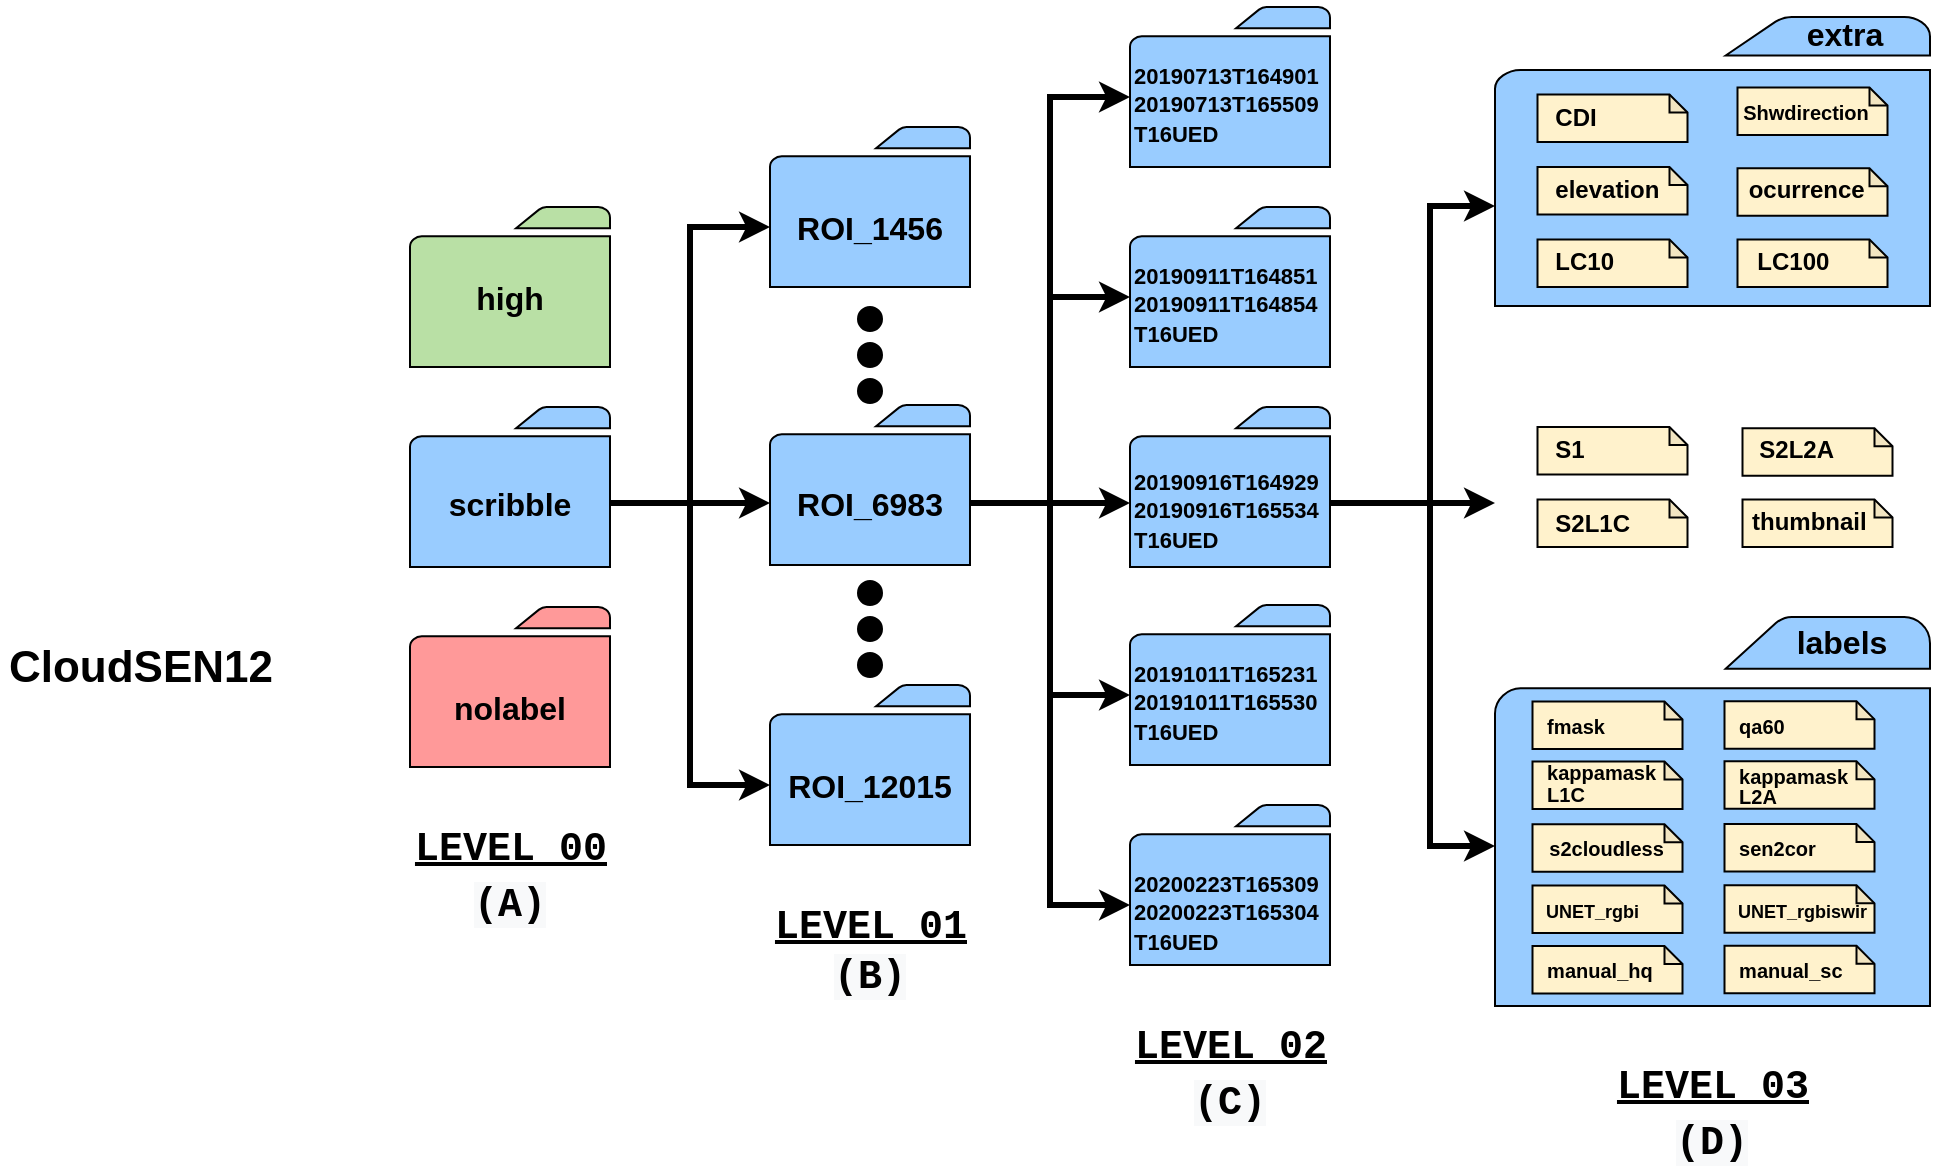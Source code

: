 <mxfile version="14.1.8" type="device"><diagram id="-4lWlswpCSrleMyqSLem" name="Page-1"><mxGraphModel dx="1422" dy="784" grid="1" gridSize="10" guides="1" tooltips="1" connect="1" arrows="1" fold="1" page="1" pageScale="1" pageWidth="850" pageHeight="1100" math="0" shadow="0"><root><mxCell id="0"/><mxCell id="1" parent="0"/><mxCell id="1Ip5LVg8c2wZy5R2RC12-1" value="" style="shape=image;verticalLabelPosition=bottom;labelBackgroundColor=#ffffff;verticalAlign=top;aspect=fixed;imageAspect=0;image=https://www.robots.ox.ac.uk/~vgg/data/vggsound/img/dataset.png;" vertex="1" parent="1"><mxGeometry x="45" y="245.5" width="140" height="140" as="geometry"/></mxCell><mxCell id="1Ip5LVg8c2wZy5R2RC12-3" value="" style="pointerEvents=1;shadow=0;dashed=0;html=1;labelPosition=center;verticalLabelPosition=bottom;verticalAlign=top;outlineConnect=0;align=center;shape=mxgraph.office.concepts.folder;fillColor=#B9E0A5;" vertex="1" parent="1"><mxGeometry x="250" y="180.5" width="100" height="80" as="geometry"/></mxCell><mxCell id="1Ip5LVg8c2wZy5R2RC12-4" value="" style="pointerEvents=1;shadow=0;dashed=0;html=1;labelPosition=center;verticalLabelPosition=bottom;verticalAlign=top;outlineConnect=0;align=center;shape=mxgraph.office.concepts.folder;fillColor=#99CCFF;" vertex="1" parent="1"><mxGeometry x="250" y="280.5" width="100" height="80" as="geometry"/></mxCell><mxCell id="1Ip5LVg8c2wZy5R2RC12-5" value="" style="pointerEvents=1;shadow=0;dashed=0;html=1;labelPosition=center;verticalLabelPosition=bottom;verticalAlign=top;outlineConnect=0;align=center;shape=mxgraph.office.concepts.folder;fillColor=#FF9999;" vertex="1" parent="1"><mxGeometry x="250" y="380.5" width="100" height="80" as="geometry"/></mxCell><mxCell id="1Ip5LVg8c2wZy5R2RC12-8" value="" style="pointerEvents=1;shadow=0;dashed=0;html=1;labelPosition=center;verticalLabelPosition=bottom;verticalAlign=top;outlineConnect=0;align=center;shape=mxgraph.office.concepts.folder;fillColor=#99CCFF;" vertex="1" parent="1"><mxGeometry x="430" y="140.5" width="100" height="80" as="geometry"/></mxCell><mxCell id="1Ip5LVg8c2wZy5R2RC12-9" value="" style="pointerEvents=1;shadow=0;dashed=0;html=1;labelPosition=center;verticalLabelPosition=bottom;verticalAlign=top;outlineConnect=0;align=center;shape=mxgraph.office.concepts.folder;fillColor=#99CCFF;" vertex="1" parent="1"><mxGeometry x="430" y="279.5" width="100" height="80" as="geometry"/></mxCell><mxCell id="1Ip5LVg8c2wZy5R2RC12-10" value="" style="pointerEvents=1;shadow=0;dashed=0;html=1;labelPosition=center;verticalLabelPosition=bottom;verticalAlign=top;outlineConnect=0;align=center;shape=mxgraph.office.concepts.folder;fillColor=#99CCFF;" vertex="1" parent="1"><mxGeometry x="430" y="419.5" width="100" height="80" as="geometry"/></mxCell><mxCell id="1Ip5LVg8c2wZy5R2RC12-12" value="" style="pointerEvents=1;shadow=0;dashed=0;html=1;labelPosition=center;verticalLabelPosition=bottom;verticalAlign=top;outlineConnect=0;align=center;shape=mxgraph.office.concepts.folder;fillColor=#99CCFF;" vertex="1" parent="1"><mxGeometry x="610" y="80.5" width="100" height="80" as="geometry"/></mxCell><mxCell id="1Ip5LVg8c2wZy5R2RC12-13" value="" style="pointerEvents=1;shadow=0;dashed=0;html=1;labelPosition=center;verticalLabelPosition=bottom;verticalAlign=top;outlineConnect=0;align=center;shape=mxgraph.office.concepts.folder;fillColor=#99CCFF;" vertex="1" parent="1"><mxGeometry x="610" y="180.5" width="100" height="80" as="geometry"/></mxCell><mxCell id="1Ip5LVg8c2wZy5R2RC12-14" value="" style="pointerEvents=1;shadow=0;dashed=0;html=1;labelPosition=center;verticalLabelPosition=bottom;verticalAlign=top;outlineConnect=0;align=center;shape=mxgraph.office.concepts.folder;fillColor=#99CCFF;" vertex="1" parent="1"><mxGeometry x="610" y="280.5" width="100" height="80" as="geometry"/></mxCell><mxCell id="1Ip5LVg8c2wZy5R2RC12-15" value="" style="pointerEvents=1;shadow=0;dashed=0;html=1;labelPosition=center;verticalLabelPosition=bottom;verticalAlign=top;outlineConnect=0;align=center;shape=mxgraph.office.concepts.folder;fillColor=#99CCFF;" vertex="1" parent="1"><mxGeometry x="610" y="379.5" width="100" height="80" as="geometry"/></mxCell><mxCell id="1Ip5LVg8c2wZy5R2RC12-16" value="" style="pointerEvents=1;shadow=0;dashed=0;html=1;labelPosition=center;verticalLabelPosition=bottom;verticalAlign=top;outlineConnect=0;align=center;shape=mxgraph.office.concepts.folder;fillColor=#99CCFF;" vertex="1" parent="1"><mxGeometry x="610" y="479.5" width="100" height="80" as="geometry"/></mxCell><mxCell id="1Ip5LVg8c2wZy5R2RC12-21" value="&lt;b&gt;&lt;font style=&quot;font-size: 16px&quot;&gt;high&lt;/font&gt;&lt;/b&gt;" style="text;html=1;strokeColor=none;fillColor=none;align=center;verticalAlign=middle;whiteSpace=wrap;rounded=0;" vertex="1" parent="1"><mxGeometry x="250" y="215.5" width="100" height="20" as="geometry"/></mxCell><mxCell id="1Ip5LVg8c2wZy5R2RC12-50" style="edgeStyle=orthogonalEdgeStyle;rounded=0;orthogonalLoop=1;jettySize=auto;html=1;exitX=1;exitY=0.5;exitDx=0;exitDy=0;entryX=0;entryY=0.5;entryDx=0;entryDy=0;strokeWidth=3;" edge="1" parent="1" source="1Ip5LVg8c2wZy5R2RC12-22" target="1Ip5LVg8c2wZy5R2RC12-24"><mxGeometry relative="1" as="geometry"/></mxCell><mxCell id="1Ip5LVg8c2wZy5R2RC12-52" style="edgeStyle=orthogonalEdgeStyle;rounded=0;orthogonalLoop=1;jettySize=auto;html=1;exitX=1;exitY=0.5;exitDx=0;exitDy=0;entryX=0;entryY=0.5;entryDx=0;entryDy=0;strokeWidth=3;" edge="1" parent="1" source="1Ip5LVg8c2wZy5R2RC12-22" target="1Ip5LVg8c2wZy5R2RC12-25"><mxGeometry relative="1" as="geometry"/></mxCell><mxCell id="1Ip5LVg8c2wZy5R2RC12-53" style="edgeStyle=orthogonalEdgeStyle;rounded=0;orthogonalLoop=1;jettySize=auto;html=1;exitX=1;exitY=0.5;exitDx=0;exitDy=0;entryX=0;entryY=0.5;entryDx=0;entryDy=0;strokeWidth=3;" edge="1" parent="1" source="1Ip5LVg8c2wZy5R2RC12-22" target="1Ip5LVg8c2wZy5R2RC12-27"><mxGeometry relative="1" as="geometry"/></mxCell><mxCell id="1Ip5LVg8c2wZy5R2RC12-22" value="&lt;b&gt;&lt;font style=&quot;font-size: 16px&quot;&gt;scribble&lt;/font&gt;&lt;/b&gt;" style="text;html=1;strokeColor=none;fillColor=none;align=center;verticalAlign=middle;whiteSpace=wrap;rounded=0;" vertex="1" parent="1"><mxGeometry x="250" y="318.5" width="100" height="20" as="geometry"/></mxCell><mxCell id="1Ip5LVg8c2wZy5R2RC12-23" value="&lt;b&gt;&lt;font style=&quot;font-size: 16px&quot;&gt;nolabel&lt;/font&gt;&lt;/b&gt;" style="text;html=1;strokeColor=none;fillColor=none;align=center;verticalAlign=middle;whiteSpace=wrap;rounded=0;" vertex="1" parent="1"><mxGeometry x="250" y="420.5" width="100" height="20" as="geometry"/></mxCell><mxCell id="1Ip5LVg8c2wZy5R2RC12-24" value="&lt;b&gt;&lt;font style=&quot;font-size: 16px&quot;&gt;ROI_1456&lt;/font&gt;&lt;/b&gt;" style="text;html=1;strokeColor=none;fillColor=none;align=center;verticalAlign=middle;whiteSpace=wrap;rounded=0;" vertex="1" parent="1"><mxGeometry x="430" y="180.5" width="100" height="20" as="geometry"/></mxCell><mxCell id="1Ip5LVg8c2wZy5R2RC12-49" style="edgeStyle=orthogonalEdgeStyle;rounded=0;orthogonalLoop=1;jettySize=auto;html=1;exitX=1;exitY=0.5;exitDx=0;exitDy=0;entryX=0;entryY=0.5;entryDx=0;entryDy=0;strokeWidth=3;" edge="1" parent="1" source="1Ip5LVg8c2wZy5R2RC12-25" target="1Ip5LVg8c2wZy5R2RC12-44"><mxGeometry relative="1" as="geometry"/></mxCell><mxCell id="1Ip5LVg8c2wZy5R2RC12-54" style="edgeStyle=orthogonalEdgeStyle;rounded=0;orthogonalLoop=1;jettySize=auto;html=1;exitX=1;exitY=0.5;exitDx=0;exitDy=0;entryX=0;entryY=0.5;entryDx=0;entryDy=0;strokeWidth=3;" edge="1" parent="1" source="1Ip5LVg8c2wZy5R2RC12-25" target="1Ip5LVg8c2wZy5R2RC12-45"><mxGeometry relative="1" as="geometry"/></mxCell><mxCell id="1Ip5LVg8c2wZy5R2RC12-55" style="edgeStyle=orthogonalEdgeStyle;rounded=0;orthogonalLoop=1;jettySize=auto;html=1;exitX=1;exitY=0.5;exitDx=0;exitDy=0;entryX=0;entryY=0.5;entryDx=0;entryDy=0;strokeWidth=3;" edge="1" parent="1" source="1Ip5LVg8c2wZy5R2RC12-25" target="1Ip5LVg8c2wZy5R2RC12-46"><mxGeometry relative="1" as="geometry"/></mxCell><mxCell id="1Ip5LVg8c2wZy5R2RC12-56" style="edgeStyle=orthogonalEdgeStyle;rounded=0;orthogonalLoop=1;jettySize=auto;html=1;exitX=1;exitY=0.5;exitDx=0;exitDy=0;entryX=0;entryY=0.5;entryDx=0;entryDy=0;strokeWidth=3;" edge="1" parent="1" source="1Ip5LVg8c2wZy5R2RC12-25" target="1Ip5LVg8c2wZy5R2RC12-47"><mxGeometry relative="1" as="geometry"/></mxCell><mxCell id="1Ip5LVg8c2wZy5R2RC12-57" style="edgeStyle=orthogonalEdgeStyle;rounded=0;orthogonalLoop=1;jettySize=auto;html=1;exitX=1;exitY=0.5;exitDx=0;exitDy=0;entryX=0;entryY=0.5;entryDx=0;entryDy=0;strokeWidth=3;" edge="1" parent="1" source="1Ip5LVg8c2wZy5R2RC12-25" target="1Ip5LVg8c2wZy5R2RC12-48"><mxGeometry relative="1" as="geometry"/></mxCell><mxCell id="1Ip5LVg8c2wZy5R2RC12-25" value="&lt;b&gt;&lt;font style=&quot;font-size: 16px&quot;&gt;ROI_&lt;/font&gt;&lt;/b&gt;&lt;span style=&quot;font-size: 16px&quot;&gt;&lt;b&gt;6983&lt;/b&gt;&lt;/span&gt;" style="text;html=1;strokeColor=none;fillColor=none;align=center;verticalAlign=middle;whiteSpace=wrap;rounded=0;" vertex="1" parent="1"><mxGeometry x="430" y="318.5" width="100" height="20" as="geometry"/></mxCell><mxCell id="1Ip5LVg8c2wZy5R2RC12-27" value="&lt;b&gt;&lt;font style=&quot;font-size: 16px&quot;&gt;ROI_&lt;/font&gt;&lt;/b&gt;&lt;span style=&quot;font-size: 16px&quot;&gt;&lt;b&gt;12015&lt;/b&gt;&lt;/span&gt;" style="text;html=1;strokeColor=none;fillColor=none;align=center;verticalAlign=middle;whiteSpace=wrap;rounded=0;" vertex="1" parent="1"><mxGeometry x="430" y="459.5" width="100" height="20" as="geometry"/></mxCell><mxCell id="1Ip5LVg8c2wZy5R2RC12-28" value="" style="ellipse;whiteSpace=wrap;html=1;aspect=fixed;strokeColor=#000000;fillColor=#000000;" vertex="1" parent="1"><mxGeometry x="474" y="230.5" width="12" height="12" as="geometry"/></mxCell><mxCell id="1Ip5LVg8c2wZy5R2RC12-29" value="" style="ellipse;whiteSpace=wrap;html=1;aspect=fixed;strokeColor=#000000;fillColor=#000000;" vertex="1" parent="1"><mxGeometry x="474" y="248.5" width="12" height="12" as="geometry"/></mxCell><mxCell id="1Ip5LVg8c2wZy5R2RC12-30" value="" style="ellipse;whiteSpace=wrap;html=1;aspect=fixed;strokeColor=#000000;fillColor=#000000;" vertex="1" parent="1"><mxGeometry x="474" y="266.5" width="12" height="12" as="geometry"/></mxCell><mxCell id="1Ip5LVg8c2wZy5R2RC12-31" value="" style="ellipse;whiteSpace=wrap;html=1;aspect=fixed;strokeColor=#000000;fillColor=#000000;" vertex="1" parent="1"><mxGeometry x="474" y="367.5" width="12" height="12" as="geometry"/></mxCell><mxCell id="1Ip5LVg8c2wZy5R2RC12-32" value="" style="ellipse;whiteSpace=wrap;html=1;aspect=fixed;strokeColor=#000000;fillColor=#000000;" vertex="1" parent="1"><mxGeometry x="474" y="385.5" width="12" height="12" as="geometry"/></mxCell><mxCell id="1Ip5LVg8c2wZy5R2RC12-33" value="" style="ellipse;whiteSpace=wrap;html=1;aspect=fixed;strokeColor=#000000;fillColor=#000000;" vertex="1" parent="1"><mxGeometry x="474" y="403.5" width="12" height="12" as="geometry"/></mxCell><mxCell id="1Ip5LVg8c2wZy5R2RC12-44" value="&lt;font style=&quot;font-size: 11px&quot;&gt;20190713T164901&lt;br&gt;20190713T165509&lt;br&gt;T16UED&lt;/font&gt;" style="text;whiteSpace=wrap;html=1;fontStyle=1" vertex="1" parent="1"><mxGeometry x="610" y="100.5" width="110" height="50" as="geometry"/></mxCell><mxCell id="1Ip5LVg8c2wZy5R2RC12-45" value="&lt;span style=&quot;font-size: 11px&quot;&gt;20190911T164851&lt;br&gt;20190911T164854&lt;br&gt;T16UED&lt;/span&gt;" style="text;whiteSpace=wrap;html=1;fontStyle=1" vertex="1" parent="1"><mxGeometry x="610" y="200.5" width="110" height="50" as="geometry"/></mxCell><mxCell id="1Ip5LVg8c2wZy5R2RC12-127" style="edgeStyle=orthogonalEdgeStyle;rounded=0;orthogonalLoop=1;jettySize=auto;html=1;exitX=1;exitY=0.5;exitDx=0;exitDy=0;strokeWidth=3;" edge="1" parent="1" source="1Ip5LVg8c2wZy5R2RC12-46" target="1Ip5LVg8c2wZy5R2RC12-58"><mxGeometry relative="1" as="geometry"><Array as="points"><mxPoint x="760" y="329"/><mxPoint x="760" y="180"/></Array></mxGeometry></mxCell><mxCell id="1Ip5LVg8c2wZy5R2RC12-128" style="edgeStyle=orthogonalEdgeStyle;rounded=0;orthogonalLoop=1;jettySize=auto;html=1;exitX=1;exitY=0.5;exitDx=0;exitDy=0;strokeWidth=3;" edge="1" parent="1" source="1Ip5LVg8c2wZy5R2RC12-46" target="1Ip5LVg8c2wZy5R2RC12-60"><mxGeometry relative="1" as="geometry"><Array as="points"><mxPoint x="760" y="329"/><mxPoint x="760" y="500"/></Array></mxGeometry></mxCell><mxCell id="1Ip5LVg8c2wZy5R2RC12-137" style="edgeStyle=orthogonalEdgeStyle;rounded=0;orthogonalLoop=1;jettySize=auto;html=1;exitX=1;exitY=0.5;exitDx=0;exitDy=0;strokeWidth=3;" edge="1" parent="1" source="1Ip5LVg8c2wZy5R2RC12-46"><mxGeometry relative="1" as="geometry"><mxPoint x="792.5" y="328.5" as="targetPoint"/></mxGeometry></mxCell><mxCell id="1Ip5LVg8c2wZy5R2RC12-46" value="&lt;span style=&quot;font-size: 11px&quot;&gt;20190916T164929&lt;br&gt;20190916T165534&lt;br&gt;T16UED&lt;/span&gt;" style="text;whiteSpace=wrap;html=1;fontStyle=1" vertex="1" parent="1"><mxGeometry x="610" y="303.5" width="100" height="50" as="geometry"/></mxCell><mxCell id="1Ip5LVg8c2wZy5R2RC12-47" value="&lt;span style=&quot;font-size: 11px&quot;&gt;20191011T165231&lt;br&gt;20191011T165530&lt;br&gt;T16UED&lt;/span&gt;" style="text;whiteSpace=wrap;html=1;fontStyle=1" vertex="1" parent="1"><mxGeometry x="610" y="399.5" width="110" height="50" as="geometry"/></mxCell><mxCell id="1Ip5LVg8c2wZy5R2RC12-48" value="&lt;span style=&quot;font-size: 11px&quot;&gt;20200223T165309&lt;br&gt;20200223T165304&lt;br&gt;T16UED&lt;/span&gt;" style="text;whiteSpace=wrap;html=1;fontStyle=1" vertex="1" parent="1"><mxGeometry x="610" y="504.5" width="110" height="50" as="geometry"/></mxCell><mxCell id="1Ip5LVg8c2wZy5R2RC12-58" value="" style="pointerEvents=1;shadow=0;dashed=0;html=1;labelPosition=center;verticalLabelPosition=bottom;verticalAlign=top;outlineConnect=0;align=center;shape=mxgraph.office.concepts.folder;fillColor=#99CCFF;" vertex="1" parent="1"><mxGeometry x="792.5" y="85.5" width="217.5" height="144.5" as="geometry"/></mxCell><mxCell id="1Ip5LVg8c2wZy5R2RC12-59" value="&lt;font style=&quot;font-size: 16px&quot;&gt;extra&lt;/font&gt;" style="text;whiteSpace=wrap;html=1;fontStyle=1;align=center;" vertex="1" parent="1"><mxGeometry x="920" y="77.5" width="95" height="29.5" as="geometry"/></mxCell><mxCell id="1Ip5LVg8c2wZy5R2RC12-60" value="" style="pointerEvents=1;shadow=0;dashed=0;html=1;labelPosition=center;verticalLabelPosition=bottom;verticalAlign=top;outlineConnect=0;align=center;shape=mxgraph.office.concepts.folder;fillColor=#99CCFF;" vertex="1" parent="1"><mxGeometry x="792.5" y="385.5" width="217.5" height="194.5" as="geometry"/></mxCell><mxCell id="1Ip5LVg8c2wZy5R2RC12-61" value="&lt;font style=&quot;font-size: 16px&quot;&gt;labels&lt;/font&gt;" style="text;whiteSpace=wrap;html=1;fontStyle=1;align=center;" vertex="1" parent="1"><mxGeometry x="920.5" y="381.5" width="89.75" height="27.5" as="geometry"/></mxCell><mxCell id="1Ip5LVg8c2wZy5R2RC12-62" value="" style="shape=note;whiteSpace=wrap;html=1;backgroundOutline=1;darkOpacity=0.05;fillColor=#fff2cc;size=9;" vertex="1" parent="1"><mxGeometry x="813.75" y="290.5" width="75" height="23.75" as="geometry"/></mxCell><mxCell id="1Ip5LVg8c2wZy5R2RC12-69" value="&lt;font style=&quot;font-size: 12px&quot;&gt;&amp;nbsp; S1&lt;/font&gt;" style="text;whiteSpace=wrap;html=1;fontStyle=1;align=left;verticalAlign=middle;" vertex="1" parent="1"><mxGeometry x="813.75" y="290.5" width="50" height="23.75" as="geometry"/></mxCell><mxCell id="1Ip5LVg8c2wZy5R2RC12-79" value="" style="shape=note;whiteSpace=wrap;html=1;backgroundOutline=1;darkOpacity=0.05;fillColor=#fff2cc;size=9;" vertex="1" parent="1"><mxGeometry x="813.75" y="326.75" width="75" height="23.75" as="geometry"/></mxCell><mxCell id="1Ip5LVg8c2wZy5R2RC12-80" value="" style="shape=note;whiteSpace=wrap;html=1;backgroundOutline=1;darkOpacity=0.05;fillColor=#fff2cc;size=9;" vertex="1" parent="1"><mxGeometry x="916.25" y="291.12" width="75" height="23.75" as="geometry"/></mxCell><mxCell id="1Ip5LVg8c2wZy5R2RC12-81" value="" style="shape=note;whiteSpace=wrap;html=1;backgroundOutline=1;darkOpacity=0.05;fillColor=#fff2cc;size=9;" vertex="1" parent="1"><mxGeometry x="916.25" y="326.75" width="75" height="23.75" as="geometry"/></mxCell><mxCell id="1Ip5LVg8c2wZy5R2RC12-70" value="&lt;font style=&quot;font-size: 12px&quot;&gt;&amp;nbsp; S2L1C&lt;/font&gt;" style="text;whiteSpace=wrap;html=1;fontStyle=1;align=left;verticalAlign=middle;" vertex="1" parent="1"><mxGeometry x="813.75" y="327.81" width="75" height="21.62" as="geometry"/></mxCell><mxCell id="1Ip5LVg8c2wZy5R2RC12-82" value="&lt;font style=&quot;font-size: 12px&quot;&gt;&amp;nbsp; S2L2A&lt;/font&gt;" style="text;whiteSpace=wrap;html=1;fontStyle=1;align=left;verticalAlign=middle;" vertex="1" parent="1"><mxGeometry x="916.25" y="291.12" width="75" height="21.62" as="geometry"/></mxCell><mxCell id="1Ip5LVg8c2wZy5R2RC12-72" value="&lt;font style=&quot;font-size: 12px&quot;&gt;&amp;nbsp;thumbnail&lt;/font&gt;" style="text;whiteSpace=wrap;html=1;fontStyle=1;align=center;verticalAlign=middle;" vertex="1" parent="1"><mxGeometry x="917.5" y="328.12" width="60" height="20" as="geometry"/></mxCell><mxCell id="1Ip5LVg8c2wZy5R2RC12-85" value="" style="shape=note;whiteSpace=wrap;html=1;backgroundOutline=1;darkOpacity=0.05;fillColor=#fff2cc;size=9;" vertex="1" parent="1"><mxGeometry x="813.75" y="124.25" width="75" height="23.75" as="geometry"/></mxCell><mxCell id="1Ip5LVg8c2wZy5R2RC12-86" value="&lt;font style=&quot;font-size: 12px&quot;&gt;&amp;nbsp; CDI&lt;/font&gt;" style="text;whiteSpace=wrap;html=1;fontStyle=1;align=left;verticalAlign=middle;" vertex="1" parent="1"><mxGeometry x="813.75" y="124.25" width="50" height="23.75" as="geometry"/></mxCell><mxCell id="1Ip5LVg8c2wZy5R2RC12-87" value="" style="shape=note;whiteSpace=wrap;html=1;backgroundOutline=1;darkOpacity=0.05;fillColor=#fff2cc;size=9;" vertex="1" parent="1"><mxGeometry x="813.75" y="160.5" width="75" height="23.75" as="geometry"/></mxCell><mxCell id="1Ip5LVg8c2wZy5R2RC12-88" value="" style="shape=note;whiteSpace=wrap;html=1;backgroundOutline=1;darkOpacity=0.05;fillColor=#fff2cc;size=9;" vertex="1" parent="1"><mxGeometry x="813.75" y="196.75" width="75" height="23.75" as="geometry"/></mxCell><mxCell id="1Ip5LVg8c2wZy5R2RC12-89" value="" style="shape=note;whiteSpace=wrap;html=1;backgroundOutline=1;darkOpacity=0.05;fillColor=#fff2cc;size=9;" vertex="1" parent="1"><mxGeometry x="913.75" y="120.75" width="75" height="23.75" as="geometry"/></mxCell><mxCell id="1Ip5LVg8c2wZy5R2RC12-90" value="&lt;font style=&quot;font-size: 12px&quot;&gt;&amp;nbsp; elevation&lt;/font&gt;" style="text;whiteSpace=wrap;html=1;fontStyle=1;align=left;verticalAlign=middle;" vertex="1" parent="1"><mxGeometry x="813.75" y="161.56" width="75" height="21.62" as="geometry"/></mxCell><mxCell id="1Ip5LVg8c2wZy5R2RC12-91" value="&lt;font style=&quot;font-size: 12px&quot;&gt;&amp;nbsp; LC10&lt;/font&gt;" style="text;whiteSpace=wrap;html=1;fontStyle=1;align=left;verticalAlign=middle;" vertex="1" parent="1"><mxGeometry x="813.75" y="196.75" width="75" height="21.62" as="geometry"/></mxCell><mxCell id="1Ip5LVg8c2wZy5R2RC12-92" value="&lt;font style=&quot;font-size: 10px&quot;&gt;Shwdirection&lt;/font&gt;" style="text;whiteSpace=wrap;html=1;fontStyle=1;align=center;verticalAlign=middle;" vertex="1" parent="1"><mxGeometry x="917.5" y="122.62" width="60" height="20" as="geometry"/></mxCell><mxCell id="1Ip5LVg8c2wZy5R2RC12-93" value="" style="shape=note;whiteSpace=wrap;html=1;backgroundOutline=1;darkOpacity=0.05;fillColor=#fff2cc;size=9;" vertex="1" parent="1"><mxGeometry x="913.75" y="161.12" width="75" height="23.75" as="geometry"/></mxCell><mxCell id="1Ip5LVg8c2wZy5R2RC12-94" value="" style="shape=note;whiteSpace=wrap;html=1;backgroundOutline=1;darkOpacity=0.05;fillColor=#fff2cc;size=9;" vertex="1" parent="1"><mxGeometry x="913.75" y="196.75" width="75" height="23.75" as="geometry"/></mxCell><mxCell id="1Ip5LVg8c2wZy5R2RC12-95" value="&lt;font style=&quot;font-size: 12px&quot;&gt;&amp;nbsp;ocurrence&lt;/font&gt;" style="text;whiteSpace=wrap;html=1;fontStyle=1;align=left;verticalAlign=middle;" vertex="1" parent="1"><mxGeometry x="913.75" y="161.12" width="75" height="21.62" as="geometry"/></mxCell><mxCell id="1Ip5LVg8c2wZy5R2RC12-96" value="&amp;nbsp; LC100" style="text;whiteSpace=wrap;html=1;fontStyle=1;align=left;verticalAlign=middle;" vertex="1" parent="1"><mxGeometry x="915" y="198.12" width="60" height="20" as="geometry"/></mxCell><mxCell id="1Ip5LVg8c2wZy5R2RC12-97" value="" style="shape=note;whiteSpace=wrap;html=1;backgroundOutline=1;darkOpacity=0.05;fillColor=#fff2cc;size=9;" vertex="1" parent="1"><mxGeometry x="811.25" y="427.75" width="75" height="23.75" as="geometry"/></mxCell><mxCell id="1Ip5LVg8c2wZy5R2RC12-98" value="&lt;font style=&quot;font-size: 10px;&quot;&gt;&amp;nbsp; fmask&lt;/font&gt;" style="text;whiteSpace=wrap;html=1;fontStyle=1;align=left;verticalAlign=middle;fontSize=10;" vertex="1" parent="1"><mxGeometry x="811.25" y="427.75" width="68.75" height="23.75" as="geometry"/></mxCell><mxCell id="1Ip5LVg8c2wZy5R2RC12-99" value="" style="shape=note;whiteSpace=wrap;html=1;backgroundOutline=1;darkOpacity=0.05;fillColor=#fff2cc;size=9;" vertex="1" parent="1"><mxGeometry x="811.25" y="457.75" width="75" height="23.75" as="geometry"/></mxCell><mxCell id="1Ip5LVg8c2wZy5R2RC12-102" value="&lt;font style=&quot;font-size: 10px&quot;&gt;&amp;nbsp; kappamask&lt;br&gt;&lt;/font&gt;" style="text;whiteSpace=wrap;html=1;fontStyle=1;align=left;verticalAlign=middle;" vertex="1" parent="1"><mxGeometry x="811.25" y="457.81" width="75" height="11.19" as="geometry"/></mxCell><mxCell id="1Ip5LVg8c2wZy5R2RC12-105" value="" style="shape=note;whiteSpace=wrap;html=1;backgroundOutline=1;darkOpacity=0.05;fillColor=#fff2cc;size=9;" vertex="1" parent="1"><mxGeometry x="811.25" y="489.12" width="75" height="23.75" as="geometry"/></mxCell><mxCell id="1Ip5LVg8c2wZy5R2RC12-106" value="&lt;font&gt;&amp;nbsp;&amp;nbsp;&lt;/font&gt;&lt;font style=&quot;font-size: 10px&quot;&gt;s2cloudless&lt;/font&gt;" style="text;whiteSpace=wrap;html=1;fontStyle=1;align=left;verticalAlign=middle;" vertex="1" parent="1"><mxGeometry x="811.25" y="489.12" width="78.75" height="23.75" as="geometry"/></mxCell><mxCell id="1Ip5LVg8c2wZy5R2RC12-107" value="" style="shape=note;whiteSpace=wrap;html=1;backgroundOutline=1;darkOpacity=0.05;fillColor=#fff2cc;size=9;" vertex="1" parent="1"><mxGeometry x="811.25" y="519.74" width="75" height="23.75" as="geometry"/></mxCell><mxCell id="1Ip5LVg8c2wZy5R2RC12-110" value="&lt;font style=&quot;font-size: 9px&quot;&gt;&lt;font style=&quot;font-size: 9px&quot;&gt;&amp;nbsp; &lt;/font&gt;&lt;font style=&quot;font-size: 9px&quot;&gt;UNET_rgbi&lt;/font&gt;&lt;/font&gt;" style="text;whiteSpace=wrap;html=1;fontStyle=1;align=left;verticalAlign=middle;" vertex="1" parent="1"><mxGeometry x="811.25" y="520.8" width="75" height="21.62" as="geometry"/></mxCell><mxCell id="1Ip5LVg8c2wZy5R2RC12-113" value="" style="shape=note;whiteSpace=wrap;html=1;backgroundOutline=1;darkOpacity=0.05;fillColor=#fff2cc;size=9;" vertex="1" parent="1"><mxGeometry x="811.25" y="550" width="75" height="23.75" as="geometry"/></mxCell><mxCell id="1Ip5LVg8c2wZy5R2RC12-114" value="&lt;font style=&quot;font-size: 10px;&quot;&gt;&amp;nbsp; manual_hq&lt;/font&gt;" style="text;whiteSpace=wrap;html=1;fontStyle=1;align=left;verticalAlign=middle;fontSize=10;" vertex="1" parent="1"><mxGeometry x="811.25" y="551.06" width="75" height="21.62" as="geometry"/></mxCell><mxCell id="1Ip5LVg8c2wZy5R2RC12-115" value="" style="shape=note;whiteSpace=wrap;html=1;backgroundOutline=1;darkOpacity=0.05;fillColor=#fff2cc;size=9;" vertex="1" parent="1"><mxGeometry x="907.25" y="427.68" width="75" height="23.75" as="geometry"/></mxCell><mxCell id="1Ip5LVg8c2wZy5R2RC12-116" value="&lt;font style=&quot;font-size: 10px;&quot;&gt;&amp;nbsp; qa60&lt;/font&gt;" style="text;whiteSpace=wrap;html=1;fontStyle=1;align=left;verticalAlign=middle;fontSize=10;" vertex="1" parent="1"><mxGeometry x="907.25" y="427.68" width="50" height="23.75" as="geometry"/></mxCell><mxCell id="1Ip5LVg8c2wZy5R2RC12-117" value="" style="shape=note;whiteSpace=wrap;html=1;backgroundOutline=1;darkOpacity=0.05;fillColor=#fff2cc;size=9;" vertex="1" parent="1"><mxGeometry x="907.25" y="457.68" width="75" height="23.75" as="geometry"/></mxCell><mxCell id="1Ip5LVg8c2wZy5R2RC12-119" value="" style="shape=note;whiteSpace=wrap;html=1;backgroundOutline=1;darkOpacity=0.05;fillColor=#fff2cc;size=9;" vertex="1" parent="1"><mxGeometry x="907.25" y="489.05" width="75" height="23.75" as="geometry"/></mxCell><mxCell id="1Ip5LVg8c2wZy5R2RC12-120" value="&lt;font style=&quot;font-size: 10px&quot;&gt;&amp;nbsp; sen2cor&lt;/font&gt;" style="text;whiteSpace=wrap;html=1;fontStyle=1;align=left;verticalAlign=middle;" vertex="1" parent="1"><mxGeometry x="907.25" y="489.05" width="72.75" height="23.75" as="geometry"/></mxCell><mxCell id="1Ip5LVg8c2wZy5R2RC12-121" value="" style="shape=note;whiteSpace=wrap;html=1;backgroundOutline=1;darkOpacity=0.05;fillColor=#fff2cc;size=9;" vertex="1" parent="1"><mxGeometry x="907.25" y="519.67" width="75" height="23.75" as="geometry"/></mxCell><mxCell id="1Ip5LVg8c2wZy5R2RC12-122" value="&lt;font style=&quot;font-size: 9px&quot;&gt;&amp;nbsp; UNET_rgbiswir&lt;/font&gt;" style="text;whiteSpace=wrap;html=1;fontStyle=1;align=left;verticalAlign=middle;" vertex="1" parent="1"><mxGeometry x="907.25" y="520.73" width="75" height="21.62" as="geometry"/></mxCell><mxCell id="1Ip5LVg8c2wZy5R2RC12-123" value="" style="shape=note;whiteSpace=wrap;html=1;backgroundOutline=1;darkOpacity=0.05;fillColor=#fff2cc;size=9;" vertex="1" parent="1"><mxGeometry x="907.25" y="549.93" width="75" height="23.75" as="geometry"/></mxCell><mxCell id="1Ip5LVg8c2wZy5R2RC12-124" value="&lt;font style=&quot;font-size: 10px;&quot;&gt;&amp;nbsp; manual_sc&lt;/font&gt;" style="text;whiteSpace=wrap;html=1;fontStyle=1;align=left;verticalAlign=middle;fontSize=10;" vertex="1" parent="1"><mxGeometry x="907.25" y="550.99" width="75" height="21.62" as="geometry"/></mxCell><mxCell id="1Ip5LVg8c2wZy5R2RC12-138" value="&lt;span&gt;&lt;font style=&quot;font-size: 22px&quot;&gt;CloudSEN12&lt;/font&gt;&lt;/span&gt;" style="text;html=1;strokeColor=none;fillColor=none;align=center;verticalAlign=middle;whiteSpace=wrap;rounded=0;fontStyle=1" vertex="1" parent="1"><mxGeometry x="52.5" y="400.5" width="125" height="20" as="geometry"/></mxCell><mxCell id="1Ip5LVg8c2wZy5R2RC12-139" value="&lt;b style=&quot;font-size: 20px;&quot;&gt;&lt;font style=&quot;font-size: 20px;&quot;&gt;LEVEL 00&lt;/font&gt;&lt;/b&gt;" style="text;html=1;strokeColor=none;fillColor=none;align=center;verticalAlign=middle;whiteSpace=wrap;rounded=0;fontFamily=Courier New;fontSize=20;fontStyle=4" vertex="1" parent="1"><mxGeometry x="237.5" y="490.93" width="125" height="20" as="geometry"/></mxCell><mxCell id="1Ip5LVg8c2wZy5R2RC12-140" value="&lt;b style=&quot;font-size: 20px;&quot;&gt;&lt;font style=&quot;font-size: 20px;&quot;&gt;LEVEL 01&lt;/font&gt;&lt;/b&gt;" style="text;html=1;strokeColor=none;fillColor=none;align=center;verticalAlign=middle;whiteSpace=wrap;rounded=0;fontFamily=Courier New;fontSize=20;fontStyle=4" vertex="1" parent="1"><mxGeometry x="417.5" y="529.93" width="125" height="20" as="geometry"/></mxCell><mxCell id="1Ip5LVg8c2wZy5R2RC12-141" value="&lt;b style=&quot;font-size: 20px;&quot;&gt;&lt;font style=&quot;font-size: 20px;&quot;&gt;LEVEL 02&lt;/font&gt;&lt;/b&gt;" style="text;html=1;strokeColor=none;fillColor=none;align=center;verticalAlign=middle;whiteSpace=wrap;rounded=0;fontFamily=Courier New;fontSize=20;fontStyle=4" vertex="1" parent="1"><mxGeometry x="597.5" y="590" width="125" height="20" as="geometry"/></mxCell><mxCell id="1Ip5LVg8c2wZy5R2RC12-142" value="&lt;span style=&quot;font-size: 20px;&quot;&gt;&lt;font style=&quot;font-size: 20px;&quot;&gt;LEVEL 03&lt;/font&gt;&lt;/span&gt;" style="text;html=1;strokeColor=none;fillColor=none;align=center;verticalAlign=middle;whiteSpace=wrap;rounded=0;fontFamily=Courier New;fontSize=20;fontStyle=5" vertex="1" parent="1"><mxGeometry x="838.75" y="610" width="125" height="20" as="geometry"/></mxCell><mxCell id="1Ip5LVg8c2wZy5R2RC12-153" value="&lt;font style=&quot;font-size: 10px&quot;&gt;&amp;nbsp; L1C&lt;br&gt;&lt;/font&gt;" style="text;whiteSpace=wrap;html=1;fontStyle=1;align=left;verticalAlign=middle;" vertex="1" parent="1"><mxGeometry x="811" y="469" width="70" height="9.27" as="geometry"/></mxCell><mxCell id="1Ip5LVg8c2wZy5R2RC12-154" value="&lt;font style=&quot;font-size: 10px&quot;&gt;&amp;nbsp; kappamask&lt;br&gt;&lt;/font&gt;" style="text;whiteSpace=wrap;html=1;fontStyle=1;align=left;verticalAlign=middle;" vertex="1" parent="1"><mxGeometry x="907.25" y="459.04" width="75" height="11.19" as="geometry"/></mxCell><mxCell id="1Ip5LVg8c2wZy5R2RC12-155" value="&lt;font style=&quot;font-size: 10px&quot;&gt;&amp;nbsp; L2A&lt;br&gt;&lt;/font&gt;" style="text;whiteSpace=wrap;html=1;fontStyle=1;align=left;verticalAlign=middle;" vertex="1" parent="1"><mxGeometry x="907" y="470.23" width="70" height="9.27" as="geometry"/></mxCell><mxCell id="1Ip5LVg8c2wZy5R2RC12-156" value="&lt;b style=&quot;color: rgb(0 , 0 , 0) ; font-family: &amp;#34;courier new&amp;#34; ; font-size: 20px ; font-style: normal ; letter-spacing: normal ; text-indent: 0px ; text-transform: none ; word-spacing: 0px ; background-color: rgb(248 , 249 , 250)&quot;&gt;&lt;font style=&quot;font-size: 20px&quot;&gt;(A)&lt;/font&gt;&lt;/b&gt;" style="text;whiteSpace=wrap;html=1;fontSize=10;fontFamily=Courier New;fontColor=#000000;align=center;" vertex="1" parent="1"><mxGeometry x="255" y="510.93" width="90" height="30" as="geometry"/></mxCell><mxCell id="1Ip5LVg8c2wZy5R2RC12-157" value="&lt;b style=&quot;color: rgb(0 , 0 , 0) ; font-family: &amp;#34;courier new&amp;#34; ; font-size: 20px ; font-style: normal ; letter-spacing: normal ; text-indent: 0px ; text-transform: none ; word-spacing: 0px ; background-color: rgb(248 , 249 , 250)&quot;&gt;&lt;font style=&quot;font-size: 20px&quot;&gt;(B)&lt;/font&gt;&lt;/b&gt;" style="text;whiteSpace=wrap;html=1;fontSize=10;fontFamily=Courier New;fontColor=#000000;align=center;" vertex="1" parent="1"><mxGeometry x="435" y="546.88" width="90" height="30" as="geometry"/></mxCell><mxCell id="1Ip5LVg8c2wZy5R2RC12-158" value="&lt;b style=&quot;color: rgb(0 , 0 , 0) ; font-family: &amp;#34;courier new&amp;#34; ; font-size: 20px ; font-style: normal ; letter-spacing: normal ; text-indent: 0px ; text-transform: none ; word-spacing: 0px ; background-color: rgb(248 , 249 , 250)&quot;&gt;&lt;font style=&quot;font-size: 20px&quot;&gt;(C)&lt;/font&gt;&lt;/b&gt;" style="text;whiteSpace=wrap;html=1;fontSize=10;fontFamily=Courier New;fontColor=#000000;align=center;" vertex="1" parent="1"><mxGeometry x="615" y="610" width="90" height="30" as="geometry"/></mxCell><mxCell id="1Ip5LVg8c2wZy5R2RC12-159" value="&lt;b style=&quot;color: rgb(0 , 0 , 0) ; font-family: &amp;#34;courier new&amp;#34; ; font-size: 20px ; font-style: normal ; letter-spacing: normal ; text-indent: 0px ; text-transform: none ; word-spacing: 0px ; background-color: rgb(248 , 249 , 250)&quot;&gt;&lt;font style=&quot;font-size: 20px&quot;&gt;(D)&lt;/font&gt;&lt;/b&gt;" style="text;whiteSpace=wrap;html=1;fontSize=10;fontFamily=Courier New;fontColor=#000000;align=center;" vertex="1" parent="1"><mxGeometry x="856.25" y="630" width="90" height="30" as="geometry"/></mxCell></root></mxGraphModel></diagram></mxfile>